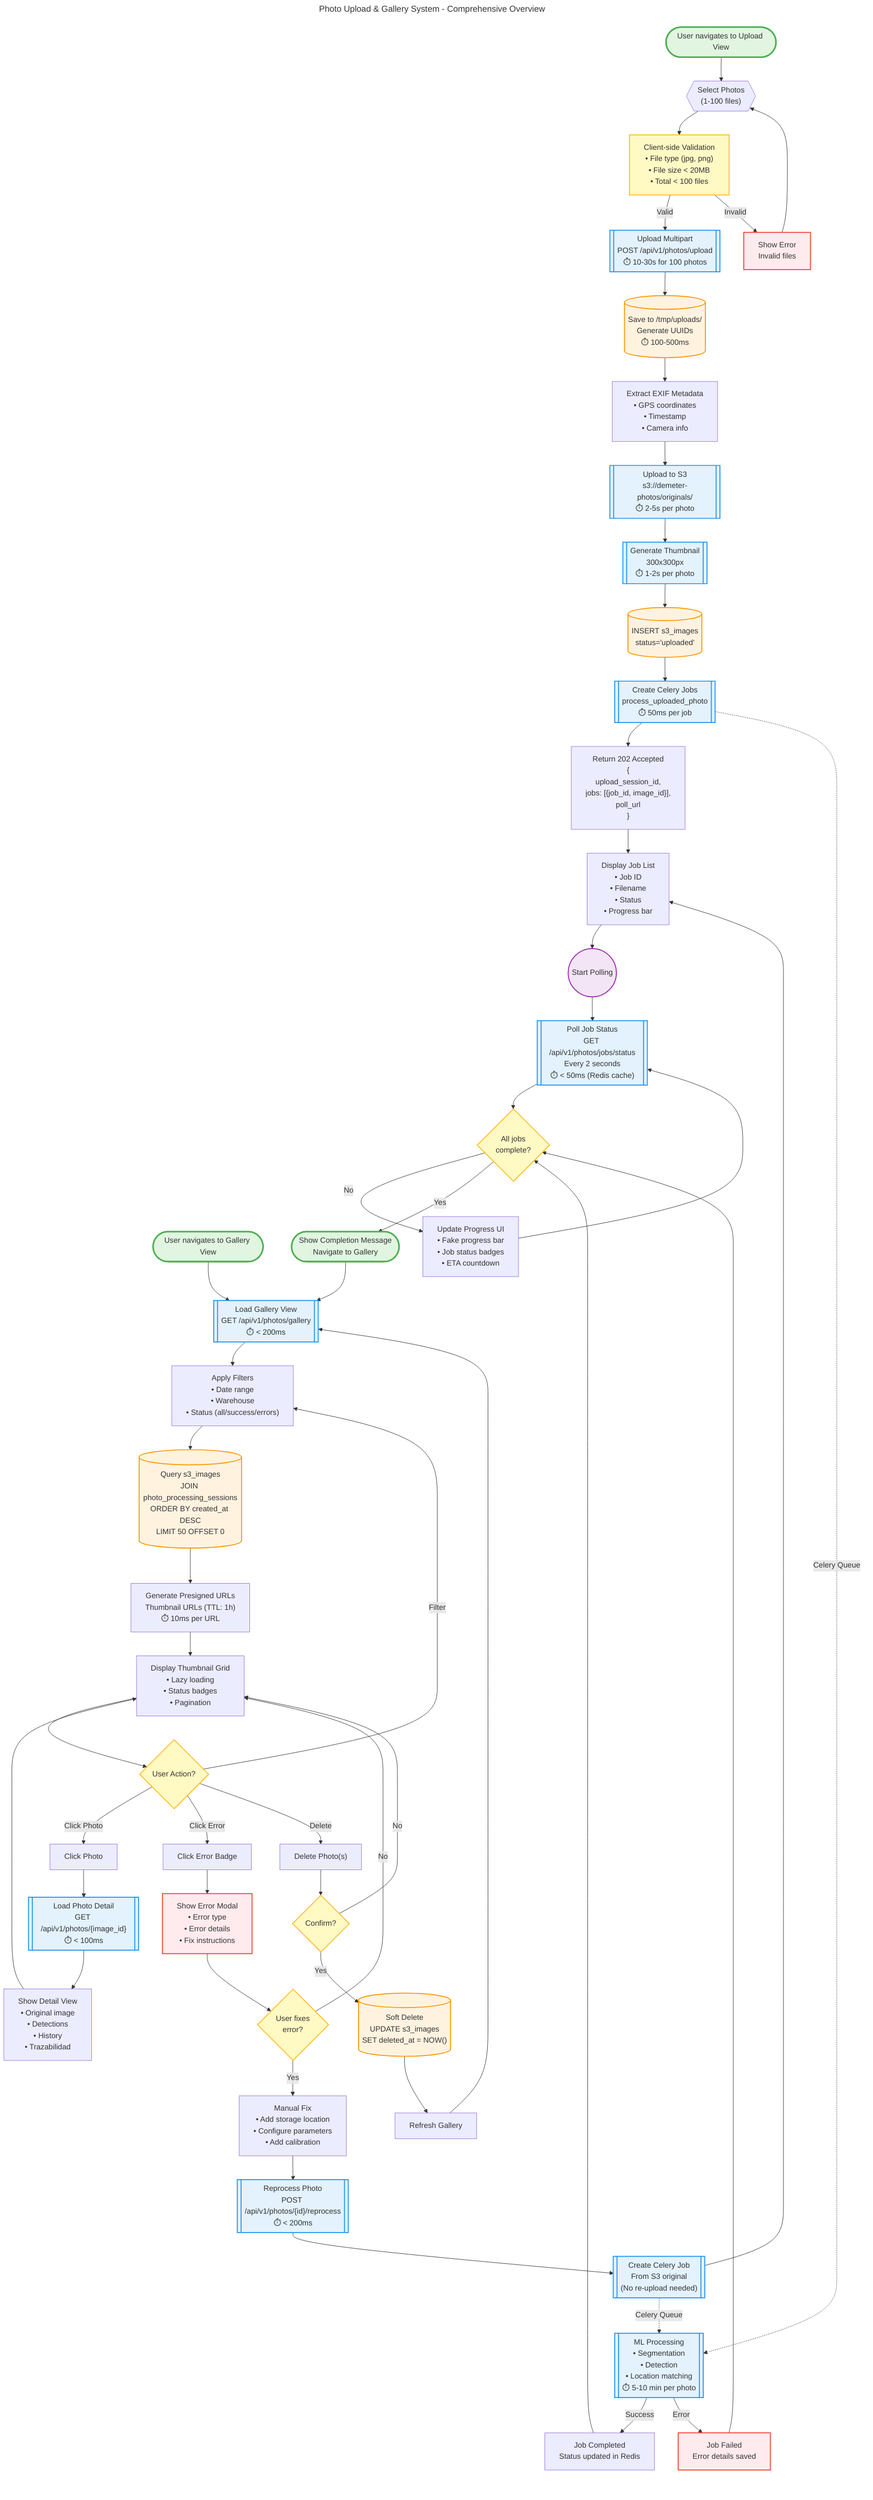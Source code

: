 ---
title: Photo Upload & Gallery System - Comprehensive Overview
---
flowchart TB
    %% Start nodes
    Start1@{ shape: stadium, label: "User navigates to Upload View" }
    Start2@{ shape: stadium, label: "User navigates to Gallery View" }

    %% ====================
    %% UPLOAD WORKFLOW (LEFT SIDE)
    %% ====================

    %% File selection
    SelectFiles@{ shape: hex, label: "Select Photos<br/>(1-100 files)" }
    ValidateFiles@{ shape: rect, label: "Client-side Validation<br/>• File type (jpg, png)<br/>• File size < 20MB<br/>• Total < 100 files" }
    ValidationFailed@{ shape: rect, label: "Show Error<br/>Invalid files" }

    %% Upload process
    UploadFiles@{ shape: subproc, label: "Upload Multipart<br/>POST /api/v1/photos/upload<br/>⏱️ 10-30s for 100 photos" }

    %% Backend processing
    SaveTemp@{ shape: cyl, label: "Save to /tmp/uploads/<br/>Generate UUIDs<br/>⏱️ 100-500ms" }
    ExtractEXIF@{ shape: rect, label: "Extract EXIF Metadata<br/>• GPS coordinates<br/>• Timestamp<br/>• Camera info" }
    UploadS3@{ shape: subproc, label: "Upload to S3<br/>s3://demeter-photos/originals/<br/>⏱️ 2-5s per photo" }
    GenerateThumbnail@{ shape: subproc, label: "Generate Thumbnail<br/>300x300px<br/>⏱️ 1-2s per photo" }
    CreateJobs@{ shape: subproc, label: "Create Celery Jobs<br/>process_uploaded_photo<br/>⏱️ 50ms per job" }
    SaveDB@{ shape: cyl, label: "INSERT s3_images<br/>status='uploaded'" }

    %% Response
    Return202@{ shape: rect, label: "Return 202 Accepted<br/>{<br/>  upload_session_id,<br/>  jobs: [{job_id, image_id}],<br/>  poll_url<br/>}" }

    %% Job monitoring
    ShowJobList@{ shape: rect, label: "Display Job List<br/>• Job ID<br/>• Filename<br/>• Status<br/>• Progress bar" }
    StartPolling@{ shape: circle, label: "Start Polling" }
    PollStatus@{ shape: subproc, label: "Poll Job Status<br/>GET /api/v1/photos/jobs/status<br/>Every 2 seconds<br/>⏱️ < 50ms (Redis cache)" }

    CheckJobStatus@{ shape: diamond, label: "All jobs<br/>complete?" }
    UpdateProgressUI@{ shape: rect, label: "Update Progress UI<br/>• Fake progress bar<br/>• Job status badges<br/>• ETA countdown" }

    %% Job processing (backend)
    MLProcessing@{ shape: subproc, label: "ML Processing<br/>• Segmentation<br/>• Detection<br/>• Location matching<br/>⏱️ 5-10 min per photo" }
    JobComplete@{ shape: rect, label: "Job Completed<br/>Status updated in Redis" }
    JobFailed@{ shape: rect, label: "Job Failed<br/>Error details saved" }

    ShowCompletion@{ shape: stadium, label: "Show Completion Message<br/>Navigate to Gallery" }

    %% ====================
    %% GALLERY WORKFLOW (RIGHT SIDE)
    %% ====================

    %% Gallery view
    LoadGallery@{ shape: subproc, label: "Load Gallery View<br/>GET /api/v1/photos/gallery<br/>⏱️ < 200ms" }

    %% Filters
    ApplyFilters@{ shape: rect, label: "Apply Filters<br/>• Date range<br/>• Warehouse<br/>• Status (all/success/errors)" }

    %% Database query
    QueryDB@{ shape: cyl, label: "Query s3_images<br/>JOIN photo_processing_sessions<br/>ORDER BY created_at DESC<br/>LIMIT 50 OFFSET 0" }

    %% Generate presigned URLs
    GenerateURLs@{ shape: rect, label: "Generate Presigned URLs<br/>Thumbnail URLs (TTL: 1h)<br/>⏱️ 10ms per URL" }

    %% Display gallery
    DisplayGallery@{ shape: rect, label: "Display Thumbnail Grid<br/>• Lazy loading<br/>• Status badges<br/>• Pagination" }

    %% User interactions
    UserAction@{ shape: diamond, label: "User Action?" }

    %% Click photo
    ClickPhoto@{ shape: rect, label: "Click Photo" }
    LoadDetail@{ shape: subproc, label: "Load Photo Detail<br/>GET /api/v1/photos/{image_id}<br/>⏱️ < 100ms" }
    ShowDetail@{ shape: rect, label: "Show Detail View<br/>• Original image<br/>• Detections<br/>• History<br/>• Trazabilidad" }

    %% Click error badge
    ClickError@{ shape: rect, label: "Click Error Badge" }
    ShowErrorModal@{ shape: rect, label: "Show Error Modal<br/>• Error type<br/>• Error details<br/>• Fix instructions" }

    FixError@{ shape: diamond, label: "User fixes<br/>error?" }

    ManualFix@{ shape: rect, label: "Manual Fix<br/>• Add storage location<br/>• Configure parameters<br/>• Add calibration" }

    Reprocess@{ shape: subproc, label: "Reprocess Photo<br/>POST /api/v1/photos/{id}/reprocess<br/>⏱️ < 200ms" }

    TriggerReprocessJob@{ shape: subproc, label: "Create Celery Job<br/>From S3 original<br/>(No re-upload needed)" }

    %% Delete photo
    DeletePhoto@{ shape: rect, label: "Delete Photo(s)" }
    ConfirmDelete@{ shape: diamond, label: "Confirm?" }
    DeleteFromDB@{ shape: cyl, label: "Soft Delete<br/>UPDATE s3_images<br/>SET deleted_at = NOW()" }

    RefreshGallery@{ shape: rect, label: "Refresh Gallery" }

    %% ====================
    %% CONNECTIONS
    %% ====================

    %% Upload workflow
    Start1 --> SelectFiles
    SelectFiles --> ValidateFiles
    ValidateFiles -->|Valid| UploadFiles
    ValidateFiles -->|Invalid| ValidationFailed
    ValidationFailed --> SelectFiles

    UploadFiles --> SaveTemp
    SaveTemp --> ExtractEXIF
    ExtractEXIF --> UploadS3
    UploadS3 --> GenerateThumbnail
    GenerateThumbnail --> SaveDB
    SaveDB --> CreateJobs
    CreateJobs --> Return202

    Return202 --> ShowJobList
    ShowJobList --> StartPolling
    StartPolling --> PollStatus

    PollStatus --> CheckJobStatus
    CheckJobStatus -->|No| UpdateProgressUI
    UpdateProgressUI --> PollStatus
    CheckJobStatus -->|Yes| ShowCompletion

    %% Background job processing
    CreateJobs -.->|Celery Queue| MLProcessing
    MLProcessing -->|Success| JobComplete
    MLProcessing -->|Error| JobFailed
    JobComplete --> CheckJobStatus
    JobFailed --> CheckJobStatus

    %% Gallery workflow
    Start2 --> LoadGallery
    ShowCompletion --> LoadGallery

    LoadGallery --> ApplyFilters
    ApplyFilters --> QueryDB
    QueryDB --> GenerateURLs
    GenerateURLs --> DisplayGallery

    DisplayGallery --> UserAction

    %% User actions
    UserAction -->|Click Photo| ClickPhoto
    UserAction -->|Click Error| ClickError
    UserAction -->|Delete| DeletePhoto
    UserAction -->|Filter| ApplyFilters

    ClickPhoto --> LoadDetail
    LoadDetail --> ShowDetail
    ShowDetail --> DisplayGallery

    ClickError --> ShowErrorModal
    ShowErrorModal --> FixError
    FixError -->|Yes| ManualFix
    FixError -->|No| DisplayGallery
    ManualFix --> Reprocess
    Reprocess --> TriggerReprocessJob
    TriggerReprocessJob -.->|Celery Queue| MLProcessing
    TriggerReprocessJob --> ShowJobList

    DeletePhoto --> ConfirmDelete
    ConfirmDelete -->|Yes| DeleteFromDB
    ConfirmDelete -->|No| DisplayGallery
    DeleteFromDB --> RefreshGallery
    RefreshGallery --> LoadGallery

    %% ====================
    %% STYLING
    %% ====================

    classDef startEnd fill:#e1f5e1,stroke:#4caf50,stroke-width:3px
    classDef process fill:#e3f2fd,stroke:#2196f3,stroke-width:2px
    classDef database fill:#fff3e0,stroke:#ff9800,stroke-width:2px
    classDef decision fill:#fff9c4,stroke:#fbc02d,stroke-width:2px
    classDef error fill:#ffebee,stroke:#f44336,stroke-width:2px
    classDef async fill:#f3e5f5,stroke:#9c27b0,stroke-width:2px
    classDef cache fill:#e0f2f1,stroke:#009688,stroke-width:2px

    class Start1,Start2,ShowCompletion startEnd
    class UploadFiles,MLProcessing,CreateJobs,PollStatus,LoadGallery,LoadDetail,Reprocess,TriggerReprocessJob,GenerateThumbnail,UploadS3 process
    class SaveTemp,SaveDB,QueryDB,DeleteFromDB database
    class ValidateFiles,CheckJobStatus,UserAction,FixError,ConfirmDelete decision
    class ValidationFailed,JobFailed,ShowErrorModal error
    class StartPolling async